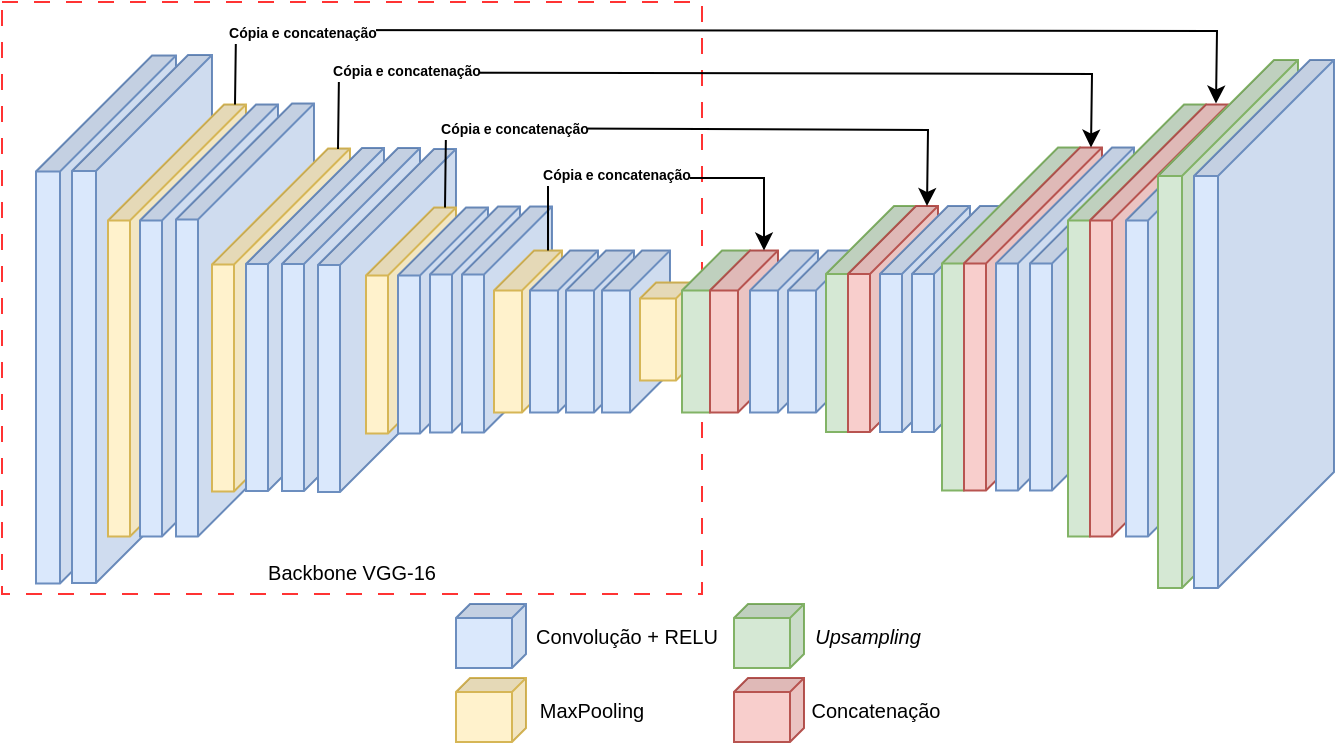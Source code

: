 <mxfile version="24.0.7" type="github">
  <diagram id="zFlVRU_5h1scILDpNqvU" name="Page-1">
    <mxGraphModel dx="819" dy="449" grid="0" gridSize="10" guides="1" tooltips="1" connect="1" arrows="1" fold="1" page="1" pageScale="1" pageWidth="1654" pageHeight="1169" background="#FFFFFF" math="0" shadow="0">
      <root>
        <mxCell id="0" />
        <mxCell id="1" parent="0" />
        <mxCell id="gk7VWWvbLwUDzhhFXbr7-26" value="" style="rounded=0;whiteSpace=wrap;html=1;fillColor=none;dashed=1;dashPattern=8 8;strokeColor=#FF3333;" vertex="1" parent="1">
          <mxGeometry x="52" y="137" width="350" height="296" as="geometry" />
        </mxCell>
        <mxCell id="gk7VWWvbLwUDzhhFXbr7-28" value="" style="shape=cube;whiteSpace=wrap;html=1;boundedLbl=1;backgroundOutline=1;darkOpacity=0.05;darkOpacity2=0.1;size=58;perimeterSpacing=0;strokeColor=#6c8ebf;fillColor=#dae8fc;direction=south;labelPadding=0;" vertex="1" parent="1">
          <mxGeometry x="69" y="163.75" width="70" height="264" as="geometry" />
        </mxCell>
        <mxCell id="YaG1ghF0Epi8K0uBQFao-6" value="" style="shape=cube;whiteSpace=wrap;html=1;boundedLbl=1;backgroundOutline=1;darkOpacity=0.05;darkOpacity2=0.1;size=58;perimeterSpacing=0;strokeColor=#6c8ebf;fillColor=#dae8fc;direction=south;labelPadding=0;" parent="1" vertex="1">
          <mxGeometry x="87" y="163.5" width="70" height="264" as="geometry" />
        </mxCell>
        <mxCell id="YaG1ghF0Epi8K0uBQFao-7" value="" style="shape=cube;whiteSpace=wrap;html=1;boundedLbl=1;backgroundOutline=1;darkOpacity=0.05;darkOpacity2=0.1;size=58;perimeterSpacing=0;strokeColor=#d6b656;fillColor=#fff2cc;direction=south;labelPadding=0;" parent="1" vertex="1">
          <mxGeometry x="105" y="188.25" width="69" height="216" as="geometry" />
        </mxCell>
        <mxCell id="YaG1ghF0Epi8K0uBQFao-8" value="" style="shape=cube;whiteSpace=wrap;html=1;boundedLbl=1;backgroundOutline=1;darkOpacity=0.05;darkOpacity2=0.1;size=58;perimeterSpacing=0;strokeColor=#6c8ebf;fillColor=#dae8fc;direction=south;labelPadding=0;" parent="1" vertex="1">
          <mxGeometry x="121" y="188.25" width="69" height="216" as="geometry" />
        </mxCell>
        <mxCell id="YaG1ghF0Epi8K0uBQFao-9" value="" style="shape=cube;whiteSpace=wrap;html=1;boundedLbl=1;backgroundOutline=1;darkOpacity=0.05;darkOpacity2=0.1;size=58;perimeterSpacing=0;strokeColor=#6c8ebf;fillColor=#dae8fc;direction=south;labelPadding=0;" parent="1" vertex="1">
          <mxGeometry x="139" y="187.75" width="69" height="216.5" as="geometry" />
        </mxCell>
        <mxCell id="YaG1ghF0Epi8K0uBQFao-10" value="" style="shape=cube;whiteSpace=wrap;html=1;boundedLbl=1;backgroundOutline=1;darkOpacity=0.05;darkOpacity2=0.1;size=58;perimeterSpacing=0;strokeColor=#d6b656;fillColor=#fff2cc;direction=south;labelPadding=0;" parent="1" vertex="1">
          <mxGeometry x="157" y="210.25" width="69" height="171.5" as="geometry" />
        </mxCell>
        <mxCell id="YaG1ghF0Epi8K0uBQFao-11" value="" style="shape=cube;whiteSpace=wrap;html=1;boundedLbl=1;backgroundOutline=1;darkOpacity=0.05;darkOpacity2=0.1;size=58;perimeterSpacing=0;strokeColor=#6c8ebf;fillColor=#dae8fc;direction=south;labelPadding=0;" parent="1" vertex="1">
          <mxGeometry x="174" y="210" width="69" height="171.5" as="geometry" />
        </mxCell>
        <mxCell id="YaG1ghF0Epi8K0uBQFao-12" value="" style="shape=cube;whiteSpace=wrap;html=1;boundedLbl=1;backgroundOutline=1;darkOpacity=0.05;darkOpacity2=0.1;size=58;perimeterSpacing=0;strokeColor=#6c8ebf;fillColor=#dae8fc;direction=south;labelPadding=0;" parent="1" vertex="1">
          <mxGeometry x="192" y="210" width="69" height="171.5" as="geometry" />
        </mxCell>
        <mxCell id="YaG1ghF0Epi8K0uBQFao-13" value="" style="shape=cube;whiteSpace=wrap;html=1;boundedLbl=1;backgroundOutline=1;darkOpacity=0.05;darkOpacity2=0.1;size=58;perimeterSpacing=0;strokeColor=#6c8ebf;fillColor=#dae8fc;direction=south;labelPadding=0;" parent="1" vertex="1">
          <mxGeometry x="210" y="210.5" width="69" height="171.5" as="geometry" />
        </mxCell>
        <mxCell id="YaG1ghF0Epi8K0uBQFao-14" value="" style="shape=cube;whiteSpace=wrap;html=1;boundedLbl=1;backgroundOutline=1;darkOpacity=0.05;darkOpacity2=0.1;size=34;perimeterSpacing=0;strokeColor=#d6b656;fillColor=#fff2cc;direction=south;labelPadding=0;" parent="1" vertex="1">
          <mxGeometry x="234" y="239.75" width="45" height="113" as="geometry" />
        </mxCell>
        <mxCell id="YaG1ghF0Epi8K0uBQFao-15" value="" style="shape=cube;whiteSpace=wrap;html=1;boundedLbl=1;backgroundOutline=1;darkOpacity=0.05;darkOpacity2=0.1;size=34;perimeterSpacing=0;strokeColor=#6c8ebf;fillColor=#dae8fc;direction=south;labelPadding=0;" parent="1" vertex="1">
          <mxGeometry x="250" y="239.75" width="45" height="113" as="geometry" />
        </mxCell>
        <mxCell id="YaG1ghF0Epi8K0uBQFao-16" value="" style="shape=cube;whiteSpace=wrap;html=1;boundedLbl=1;backgroundOutline=1;darkOpacity=0.05;darkOpacity2=0.1;size=34;perimeterSpacing=0;strokeColor=#6c8ebf;fillColor=#dae8fc;direction=south;labelPadding=0;" parent="1" vertex="1">
          <mxGeometry x="266" y="239.25" width="45" height="113" as="geometry" />
        </mxCell>
        <mxCell id="YaG1ghF0Epi8K0uBQFao-17" value="" style="shape=cube;whiteSpace=wrap;html=1;boundedLbl=1;backgroundOutline=1;darkOpacity=0.05;darkOpacity2=0.1;size=34;perimeterSpacing=0;strokeColor=#6c8ebf;fillColor=#dae8fc;direction=south;labelPadding=0;" parent="1" vertex="1">
          <mxGeometry x="282" y="239.25" width="45" height="113" as="geometry" />
        </mxCell>
        <mxCell id="YaG1ghF0Epi8K0uBQFao-18" value="" style="shape=cube;whiteSpace=wrap;html=1;boundedLbl=1;backgroundOutline=1;darkOpacity=0.05;darkOpacity2=0.1;size=20;perimeterSpacing=0;strokeColor=#d6b656;fillColor=#fff2cc;direction=south;labelPadding=0;" parent="1" vertex="1">
          <mxGeometry x="298" y="261.25" width="34" height="81" as="geometry" />
        </mxCell>
        <mxCell id="YaG1ghF0Epi8K0uBQFao-19" value="" style="shape=cube;whiteSpace=wrap;html=1;boundedLbl=1;backgroundOutline=1;darkOpacity=0.05;darkOpacity2=0.1;size=20;perimeterSpacing=0;strokeColor=#6c8ebf;fillColor=#dae8fc;direction=south;labelPadding=0;" parent="1" vertex="1">
          <mxGeometry x="316" y="261.25" width="34" height="81" as="geometry" />
        </mxCell>
        <mxCell id="YaG1ghF0Epi8K0uBQFao-20" value="" style="shape=cube;whiteSpace=wrap;html=1;boundedLbl=1;backgroundOutline=1;darkOpacity=0.05;darkOpacity2=0.1;size=20;perimeterSpacing=0;strokeColor=#6c8ebf;fillColor=#dae8fc;direction=south;labelPadding=0;" parent="1" vertex="1">
          <mxGeometry x="334" y="261.25" width="34" height="81" as="geometry" />
        </mxCell>
        <mxCell id="YaG1ghF0Epi8K0uBQFao-21" value="" style="shape=cube;whiteSpace=wrap;html=1;boundedLbl=1;backgroundOutline=1;darkOpacity=0.05;darkOpacity2=0.1;size=20;perimeterSpacing=0;strokeColor=#6c8ebf;fillColor=#dae8fc;direction=south;labelPadding=0;" parent="1" vertex="1">
          <mxGeometry x="352" y="261.25" width="34" height="81" as="geometry" />
        </mxCell>
        <mxCell id="YaG1ghF0Epi8K0uBQFao-22" value="" style="shape=cube;whiteSpace=wrap;html=1;boundedLbl=1;backgroundOutline=1;darkOpacity=0.05;darkOpacity2=0.1;size=8;perimeterSpacing=0;strokeColor=#d6b656;fillColor=#fff2cc;direction=south;labelPadding=0;" parent="1" vertex="1">
          <mxGeometry x="371" y="277.25" width="26" height="49" as="geometry" />
        </mxCell>
        <mxCell id="YaG1ghF0Epi8K0uBQFao-24" value="" style="shape=cube;whiteSpace=wrap;html=1;boundedLbl=1;backgroundOutline=1;darkOpacity=0.05;darkOpacity2=0.1;size=20;perimeterSpacing=0;strokeColor=#82b366;fillColor=#d5e8d4;direction=south;labelPadding=0;" parent="1" vertex="1">
          <mxGeometry x="392" y="261.25" width="34" height="81" as="geometry" />
        </mxCell>
        <mxCell id="YaG1ghF0Epi8K0uBQFao-25" value="" style="shape=cube;whiteSpace=wrap;html=1;boundedLbl=1;backgroundOutline=1;darkOpacity=0.05;darkOpacity2=0.1;size=20;perimeterSpacing=0;strokeColor=#b85450;fillColor=#f8cecc;direction=south;labelPadding=0;" parent="1" vertex="1">
          <mxGeometry x="406" y="261.25" width="34" height="81" as="geometry" />
        </mxCell>
        <mxCell id="YaG1ghF0Epi8K0uBQFao-27" value="" style="shape=cube;whiteSpace=wrap;html=1;boundedLbl=1;backgroundOutline=1;darkOpacity=0.05;darkOpacity2=0.1;size=20;perimeterSpacing=0;strokeColor=#6c8ebf;fillColor=#dae8fc;direction=south;labelPadding=0;" parent="1" vertex="1">
          <mxGeometry x="426" y="261.25" width="34" height="81" as="geometry" />
        </mxCell>
        <mxCell id="YaG1ghF0Epi8K0uBQFao-28" value="" style="shape=cube;whiteSpace=wrap;html=1;boundedLbl=1;backgroundOutline=1;darkOpacity=0.05;darkOpacity2=0.1;size=20;perimeterSpacing=0;strokeColor=#6c8ebf;fillColor=#dae8fc;direction=south;labelPadding=0;" parent="1" vertex="1">
          <mxGeometry x="445" y="261.25" width="34" height="81" as="geometry" />
        </mxCell>
        <mxCell id="gk7VWWvbLwUDzhhFXbr7-2" value="" style="shape=cube;whiteSpace=wrap;html=1;boundedLbl=1;backgroundOutline=1;darkOpacity=0.05;darkOpacity2=0.1;size=34;perimeterSpacing=0;strokeColor=#82b366;fillColor=#d5e8d4;direction=south;labelPadding=0;" vertex="1" parent="1">
          <mxGeometry x="464" y="239" width="45" height="113" as="geometry" />
        </mxCell>
        <mxCell id="gk7VWWvbLwUDzhhFXbr7-3" value="" style="shape=cube;whiteSpace=wrap;html=1;boundedLbl=1;backgroundOutline=1;darkOpacity=0.05;darkOpacity2=0.1;size=34;perimeterSpacing=0;strokeColor=#b85450;fillColor=#f8cecc;direction=south;labelPadding=0;" vertex="1" parent="1">
          <mxGeometry x="475" y="239" width="45" height="113" as="geometry" />
        </mxCell>
        <mxCell id="gk7VWWvbLwUDzhhFXbr7-4" value="" style="shape=cube;whiteSpace=wrap;html=1;boundedLbl=1;backgroundOutline=1;darkOpacity=0.05;darkOpacity2=0.1;size=34;perimeterSpacing=0;strokeColor=#6c8ebf;fillColor=#dae8fc;direction=south;labelPadding=0;" vertex="1" parent="1">
          <mxGeometry x="491" y="239" width="45" height="113" as="geometry" />
        </mxCell>
        <mxCell id="gk7VWWvbLwUDzhhFXbr7-5" value="" style="shape=cube;whiteSpace=wrap;html=1;boundedLbl=1;backgroundOutline=1;darkOpacity=0.05;darkOpacity2=0.1;size=34;perimeterSpacing=0;strokeColor=#6c8ebf;fillColor=#dae8fc;direction=south;labelPadding=0;" vertex="1" parent="1">
          <mxGeometry x="507" y="239" width="45" height="113" as="geometry" />
        </mxCell>
        <mxCell id="gk7VWWvbLwUDzhhFXbr7-6" value="" style="shape=cube;whiteSpace=wrap;html=1;boundedLbl=1;backgroundOutline=1;darkOpacity=0.05;darkOpacity2=0.1;size=58;perimeterSpacing=0;strokeColor=#82b366;fillColor=#d5e8d4;direction=south;labelPadding=0;" vertex="1" parent="1">
          <mxGeometry x="522" y="209.75" width="69" height="171.5" as="geometry" />
        </mxCell>
        <mxCell id="gk7VWWvbLwUDzhhFXbr7-7" value="" style="shape=cube;whiteSpace=wrap;html=1;boundedLbl=1;backgroundOutline=1;darkOpacity=0.05;darkOpacity2=0.1;size=58;perimeterSpacing=0;strokeColor=#b85450;fillColor=#f8cecc;direction=south;labelPadding=0;" vertex="1" parent="1">
          <mxGeometry x="533" y="209.75" width="69" height="171.5" as="geometry" />
        </mxCell>
        <mxCell id="gk7VWWvbLwUDzhhFXbr7-8" value="" style="shape=cube;whiteSpace=wrap;html=1;boundedLbl=1;backgroundOutline=1;darkOpacity=0.05;darkOpacity2=0.1;size=58;perimeterSpacing=0;strokeColor=#6c8ebf;fillColor=#dae8fc;direction=south;labelPadding=0;" vertex="1" parent="1">
          <mxGeometry x="549" y="209.75" width="69" height="171.5" as="geometry" />
        </mxCell>
        <mxCell id="gk7VWWvbLwUDzhhFXbr7-9" value="" style="shape=cube;whiteSpace=wrap;html=1;boundedLbl=1;backgroundOutline=1;darkOpacity=0.05;darkOpacity2=0.1;size=58;perimeterSpacing=0;strokeColor=#6c8ebf;fillColor=#dae8fc;direction=south;labelPadding=0;" vertex="1" parent="1">
          <mxGeometry x="566" y="209.75" width="69" height="171.5" as="geometry" />
        </mxCell>
        <mxCell id="gk7VWWvbLwUDzhhFXbr7-10" value="" style="shape=cube;whiteSpace=wrap;html=1;boundedLbl=1;backgroundOutline=1;darkOpacity=0.05;darkOpacity2=0.1;size=58;perimeterSpacing=0;strokeColor=#82b366;fillColor=#d5e8d4;direction=south;labelPadding=0;" vertex="1" parent="1">
          <mxGeometry x="585" y="188.25" width="69" height="216" as="geometry" />
        </mxCell>
        <mxCell id="gk7VWWvbLwUDzhhFXbr7-11" value="" style="shape=cube;whiteSpace=wrap;html=1;boundedLbl=1;backgroundOutline=1;darkOpacity=0.05;darkOpacity2=0.1;size=58;perimeterSpacing=0;strokeColor=#b85450;fillColor=#f8cecc;direction=south;labelPadding=0;" vertex="1" parent="1">
          <mxGeometry x="596" y="188.25" width="69" height="216" as="geometry" />
        </mxCell>
        <mxCell id="gk7VWWvbLwUDzhhFXbr7-12" value="" style="shape=cube;whiteSpace=wrap;html=1;boundedLbl=1;backgroundOutline=1;darkOpacity=0.05;darkOpacity2=0.1;size=58;perimeterSpacing=0;strokeColor=#6c8ebf;fillColor=#dae8fc;direction=south;labelPadding=0;" vertex="1" parent="1">
          <mxGeometry x="614" y="188.25" width="69" height="216" as="geometry" />
        </mxCell>
        <mxCell id="gk7VWWvbLwUDzhhFXbr7-15" value="" style="endArrow=classic;html=1;rounded=0;entryX=0;entryY=0;entryDx=0;entryDy=5.5;entryPerimeter=0;exitX=0;exitY=0;exitDx=0;exitDy=5.5;exitPerimeter=0;" edge="1" parent="1" source="YaG1ghF0Epi8K0uBQFao-7">
          <mxGeometry width="50" height="50" relative="1" as="geometry">
            <mxPoint x="177" y="187.75" as="sourcePoint" />
            <mxPoint x="659" y="187.75" as="targetPoint" />
            <Array as="points">
              <mxPoint x="169" y="151" />
              <mxPoint x="659.5" y="151.5" />
            </Array>
          </mxGeometry>
        </mxCell>
        <mxCell id="gk7VWWvbLwUDzhhFXbr7-21" value="Cópia e concatenação" style="edgeLabel;html=1;align=center;verticalAlign=middle;resizable=0;points=[];fontSize=7;fontStyle=1" vertex="1" connectable="0" parent="gk7VWWvbLwUDzhhFXbr7-15">
          <mxGeometry x="-0.026" relative="1" as="geometry">
            <mxPoint x="-204" y="2" as="offset" />
          </mxGeometry>
        </mxCell>
        <mxCell id="gk7VWWvbLwUDzhhFXbr7-16" value="" style="endArrow=classic;html=1;rounded=0;exitX=0;exitY=0;exitDx=0;exitDy=5.5;exitPerimeter=0;entryX=0;entryY=0;entryDx=0;entryDy=5.5;entryPerimeter=0;endSize=6;" edge="1" parent="1" target="gk7VWWvbLwUDzhhFXbr7-7">
          <mxGeometry width="50" height="50" relative="1" as="geometry">
            <mxPoint x="220" y="210.5" as="sourcePoint" />
            <mxPoint x="505" y="174" as="targetPoint" />
            <Array as="points">
              <mxPoint x="220.5" y="172.25" />
              <mxPoint x="597" y="173" />
            </Array>
          </mxGeometry>
        </mxCell>
        <mxCell id="gk7VWWvbLwUDzhhFXbr7-22" value="Cópia e concatenação" style="edgeLabel;html=1;align=center;verticalAlign=middle;resizable=0;points=[];fontSize=7;fontStyle=1" vertex="1" connectable="0" parent="gk7VWWvbLwUDzhhFXbr7-16">
          <mxGeometry x="-0.017" y="1" relative="1" as="geometry">
            <mxPoint x="-150" as="offset" />
          </mxGeometry>
        </mxCell>
        <mxCell id="gk7VWWvbLwUDzhhFXbr7-17" value="" style="endArrow=classic;html=1;rounded=0;exitX=0;exitY=0;exitDx=0;exitDy=5.5;exitPerimeter=0;entryX=0;entryY=0;entryDx=0;entryDy=5.5;entryPerimeter=0;" edge="1" parent="1" source="YaG1ghF0Epi8K0uBQFao-14" target="gk7VWWvbLwUDzhhFXbr7-3">
          <mxGeometry width="50" height="50" relative="1" as="geometry">
            <mxPoint x="291" y="225" as="sourcePoint" />
            <mxPoint x="341" y="175" as="targetPoint" />
            <Array as="points">
              <mxPoint x="274" y="200" />
              <mxPoint x="515" y="201" />
            </Array>
          </mxGeometry>
        </mxCell>
        <mxCell id="gk7VWWvbLwUDzhhFXbr7-23" value="Cópia e concatenação" style="edgeLabel;html=1;align=center;verticalAlign=middle;resizable=0;points=[];fontSize=7;fontStyle=1" vertex="1" connectable="0" parent="gk7VWWvbLwUDzhhFXbr7-17">
          <mxGeometry x="0.006" y="1" relative="1" as="geometry">
            <mxPoint x="-87" y="1" as="offset" />
          </mxGeometry>
        </mxCell>
        <mxCell id="gk7VWWvbLwUDzhhFXbr7-19" value="" style="endArrow=classic;html=1;rounded=0;exitX=0;exitY=0;exitDx=0;exitDy=7;exitPerimeter=0;entryX=0;entryY=0;entryDx=0;entryDy=7;entryPerimeter=0;" edge="1" parent="1" source="YaG1ghF0Epi8K0uBQFao-18" target="YaG1ghF0Epi8K0uBQFao-25">
          <mxGeometry width="50" height="50" relative="1" as="geometry">
            <mxPoint x="329" y="263" as="sourcePoint" />
            <mxPoint x="379" y="213" as="targetPoint" />
            <Array as="points">
              <mxPoint x="325" y="225" />
              <mxPoint x="433" y="225" />
            </Array>
          </mxGeometry>
        </mxCell>
        <mxCell id="gk7VWWvbLwUDzhhFXbr7-24" value="&lt;font style=&quot;font-size: 7px;&quot;&gt;Cópia e concatenação&lt;/font&gt;" style="edgeLabel;html=1;align=center;verticalAlign=middle;resizable=0;points=[];fontSize=7;fontStyle=1" vertex="1" connectable="0" parent="gk7VWWvbLwUDzhhFXbr7-19">
          <mxGeometry x="-0.122" y="1" relative="1" as="geometry">
            <mxPoint x="-9" as="offset" />
          </mxGeometry>
        </mxCell>
        <mxCell id="gk7VWWvbLwUDzhhFXbr7-27" value="Backbone VGG-16" style="text;html=1;align=center;verticalAlign=middle;whiteSpace=wrap;rounded=0;fontSize=10;" vertex="1" parent="1">
          <mxGeometry x="162" y="413" width="130" height="17" as="geometry" />
        </mxCell>
        <mxCell id="gk7VWWvbLwUDzhhFXbr7-29" value="" style="shape=cube;whiteSpace=wrap;html=1;boundedLbl=1;backgroundOutline=1;darkOpacity=0.05;darkOpacity2=0.1;size=58;perimeterSpacing=0;strokeColor=#82b366;fillColor=#d5e8d4;direction=south;labelPadding=0;" vertex="1" parent="1">
          <mxGeometry x="630" y="166" width="70" height="264" as="geometry" />
        </mxCell>
        <mxCell id="gk7VWWvbLwUDzhhFXbr7-30" value="" style="shape=cube;whiteSpace=wrap;html=1;boundedLbl=1;backgroundOutline=1;darkOpacity=0.05;darkOpacity2=0.1;size=58;perimeterSpacing=0;strokeColor=#6c8ebf;fillColor=#dae8fc;direction=south;labelPadding=0;" vertex="1" parent="1">
          <mxGeometry x="648" y="166" width="70" height="264" as="geometry" />
        </mxCell>
        <mxCell id="gk7VWWvbLwUDzhhFXbr7-34" value="" style="shape=cube;whiteSpace=wrap;html=1;boundedLbl=1;backgroundOutline=1;darkOpacity=0.05;darkOpacity2=0.1;size=7;perimeterSpacing=0;strokeColor=#d6b656;fillColor=#fff2cc;direction=south;labelPadding=0;" vertex="1" parent="1">
          <mxGeometry x="279" y="475" width="35" height="32" as="geometry" />
        </mxCell>
        <mxCell id="gk7VWWvbLwUDzhhFXbr7-35" value="" style="shape=cube;whiteSpace=wrap;html=1;boundedLbl=1;backgroundOutline=1;darkOpacity=0.05;darkOpacity2=0.1;size=7;perimeterSpacing=0;strokeColor=#6c8ebf;fillColor=#dae8fc;direction=south;labelPadding=0;" vertex="1" parent="1">
          <mxGeometry x="279" y="438" width="35" height="32" as="geometry" />
        </mxCell>
        <mxCell id="gk7VWWvbLwUDzhhFXbr7-36" value="Convolução + RELU" style="text;html=1;align=center;verticalAlign=middle;whiteSpace=wrap;rounded=0;fontSize=10;" vertex="1" parent="1">
          <mxGeometry x="316" y="445.5" width="97" height="17" as="geometry" />
        </mxCell>
        <mxCell id="gk7VWWvbLwUDzhhFXbr7-37" value="MaxPooling" style="text;html=1;align=center;verticalAlign=middle;whiteSpace=wrap;rounded=0;fontSize=10;" vertex="1" parent="1">
          <mxGeometry x="316" y="482.5" width="62" height="17" as="geometry" />
        </mxCell>
        <mxCell id="gk7VWWvbLwUDzhhFXbr7-38" value="" style="shape=cube;whiteSpace=wrap;html=1;boundedLbl=1;backgroundOutline=1;darkOpacity=0.05;darkOpacity2=0.1;size=7;perimeterSpacing=0;strokeColor=#b85450;fillColor=#f8cecc;direction=south;labelPadding=0;" vertex="1" parent="1">
          <mxGeometry x="418" y="475" width="35" height="32" as="geometry" />
        </mxCell>
        <mxCell id="gk7VWWvbLwUDzhhFXbr7-39" value="" style="shape=cube;whiteSpace=wrap;html=1;boundedLbl=1;backgroundOutline=1;darkOpacity=0.05;darkOpacity2=0.1;size=7;perimeterSpacing=0;strokeColor=#82b366;fillColor=#d5e8d4;direction=south;labelPadding=0;" vertex="1" parent="1">
          <mxGeometry x="418" y="438" width="35" height="32" as="geometry" />
        </mxCell>
        <mxCell id="gk7VWWvbLwUDzhhFXbr7-40" value="&lt;i&gt;Upsampling&lt;/i&gt;" style="text;html=1;align=center;verticalAlign=middle;whiteSpace=wrap;rounded=0;fontSize=10;" vertex="1" parent="1">
          <mxGeometry x="456" y="445.5" width="58" height="17" as="geometry" />
        </mxCell>
        <mxCell id="gk7VWWvbLwUDzhhFXbr7-41" value="Concatenação" style="text;html=1;align=center;verticalAlign=middle;whiteSpace=wrap;rounded=0;fontSize=10;" vertex="1" parent="1">
          <mxGeometry x="458" y="482.5" width="62" height="17" as="geometry" />
        </mxCell>
      </root>
    </mxGraphModel>
  </diagram>
</mxfile>
